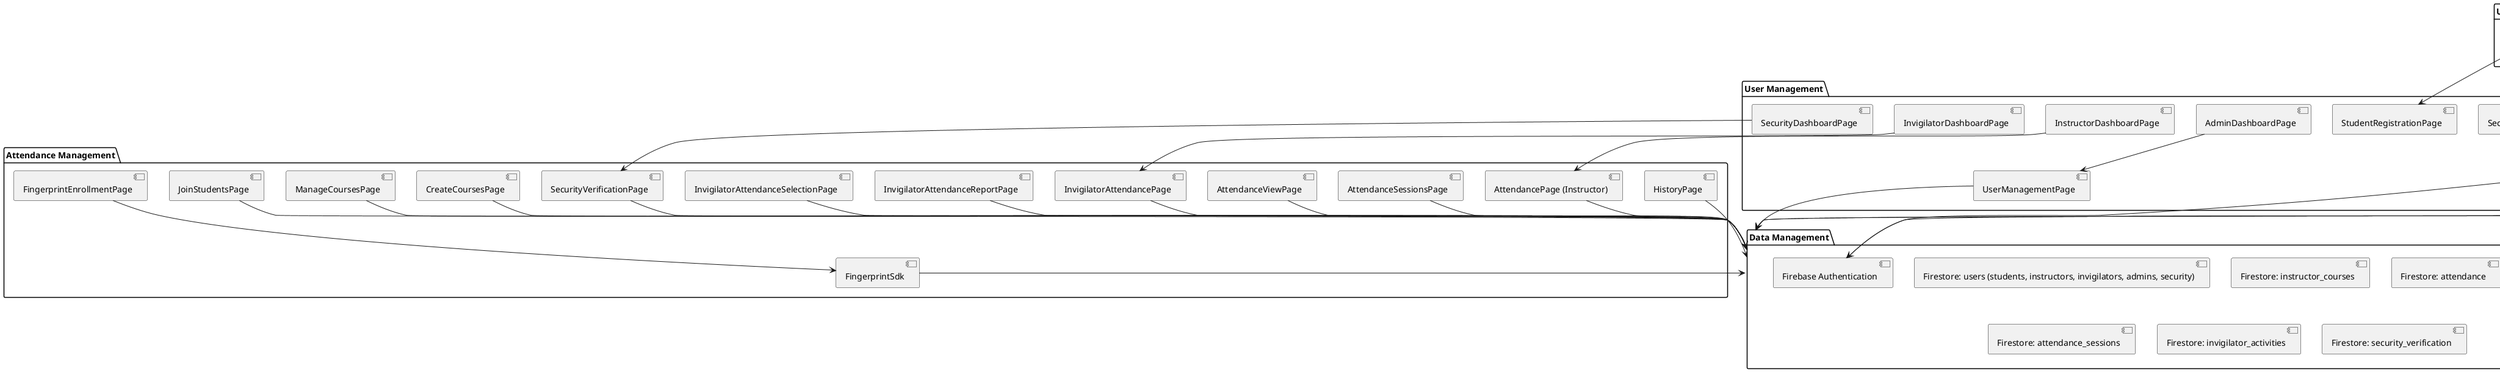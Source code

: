 @startuml FingerprintMIS8_Functional_Diagram

package "User Roles" {
  [Admin]
  [Instructor]
  [Invigilator]
  [Security]
  [Student]
}

package "User Management" {
  [LoginPage]
  [ChangePasswordPage]
  [AdminRegistrationPage]
  [InstructorRegistrationPage]
  [InvigilatorRegistrationPage]
  [SecurityRegistrationPage]
  [StudentRegistrationPage]
  [UserManagementPage]
  [AdminDashboardPage]
  [InstructorDashboardPage]
  [InvigilatorDashboardPage]
  [SecurityDashboardPage]
}

package "Attendance Management" {
  [AttendancePage (Instructor)]
  [AttendanceSessionsPage]
  [AttendanceViewPage]
  [InvigilatorAttendancePage]
  [InvigilatorAttendanceReportPage]
  [InvigilatorAttendanceSelectionPage]
  [FingerprintEnrollmentPage]
  [FingerprintSdk]
  [SecurityVerificationPage]
  [CreateCoursesPage]
  [ManageCoursesPage]
  [JoinStudentsPage]
  [HistoryPage]
}

package "Data Management" {
  [Firestore: users (students, instructors, invigilators, admins, security)]
  [Firestore: instructor_courses]
  [Firestore: attendance]
  [Firestore: attendance_sessions]
  [Firestore: invigilator_activities]
  [Firestore: security_verification]
  [Firebase Authentication]
}

package "Report Management" {
  [InstructorAnalyticsPage]
  [ExportExcelReportPage]
}

' Relationships
[Admin] --> [AdminRegistrationPage]
[Instructor] --> [InstructorRegistrationPage]
[Invigilator] --> [InvigilatorRegistrationPage]
[Security] --> [SecurityRegistrationPage]
[Student] --> [StudentRegistrationPage]

[LoginPage] --> [Firebase Authentication]
[ChangePasswordPage] --> [Firebase Authentication]

[FingerprintEnrollmentPage] --> [FingerprintSdk]
[FingerprintSdk] --> [Data Management]

[AttendancePage (Instructor)] --> [Data Management]
[AttendanceSessionsPage] --> [Data Management]
[AttendanceViewPage] --> [Data Management]

[InvigilatorAttendancePage] --> [Data Management]
[InvigilatorAttendanceReportPage] --> [Data Management]
[InvigilatorAttendanceSelectionPage] --> [Data Management]

[SecurityVerificationPage] --> [Data Management]

[CreateCoursesPage] --> [Data Management]
[ManageCoursesPage] --> [Data Management]
[JoinStudentsPage] --> [Data Management]
[HistoryPage] --> [Data Management]

[InstructorAnalyticsPage] --> [Data Management]
[ExportExcelReportPage] --> [Data Management]

[UserManagementPage] --> [Data Management]

[AdminDashboardPage] --> [UserManagementPage]
[InstructorDashboardPage] --> [AttendancePage (Instructor)]
[InvigilatorDashboardPage] --> [InvigilatorAttendancePage]
[SecurityDashboardPage] --> [SecurityVerificationPage]

@enduml

